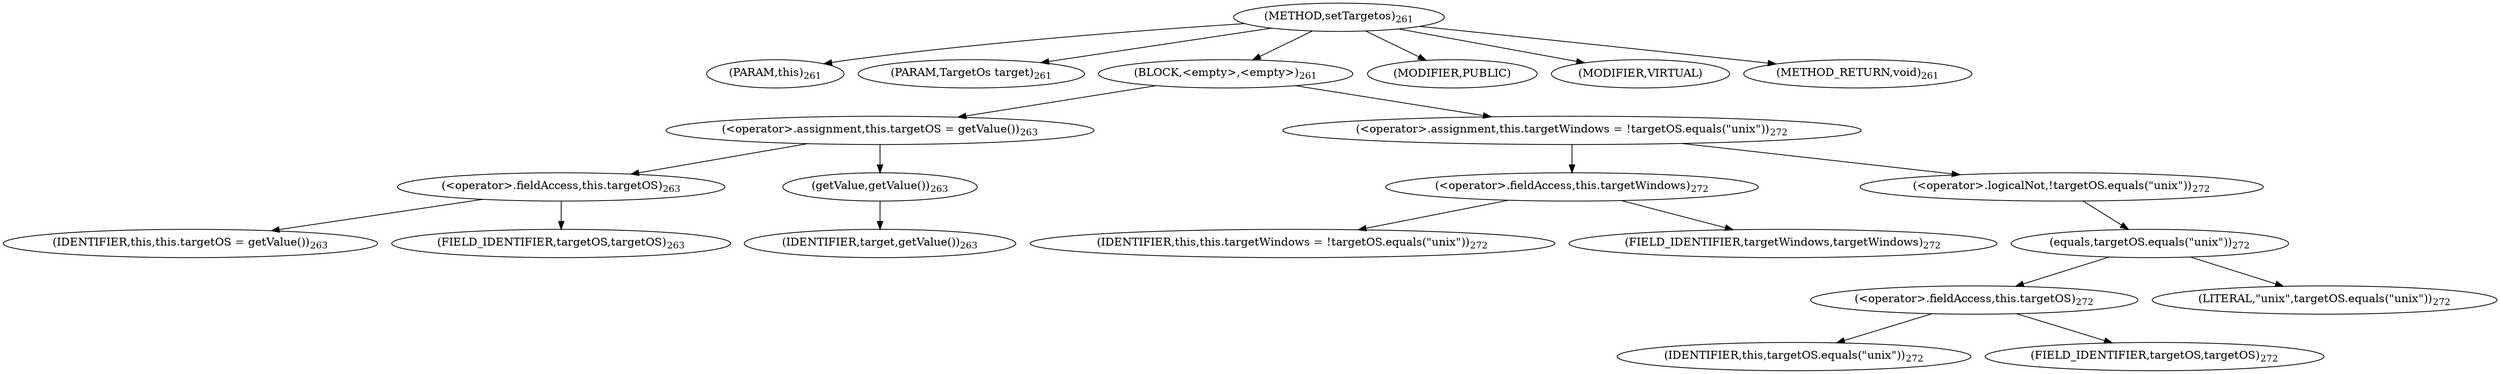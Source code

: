 digraph "setTargetos" {  
"374" [label = <(METHOD,setTargetos)<SUB>261</SUB>> ]
"375" [label = <(PARAM,this)<SUB>261</SUB>> ]
"376" [label = <(PARAM,TargetOs target)<SUB>261</SUB>> ]
"377" [label = <(BLOCK,&lt;empty&gt;,&lt;empty&gt;)<SUB>261</SUB>> ]
"378" [label = <(&lt;operator&gt;.assignment,this.targetOS = getValue())<SUB>263</SUB>> ]
"379" [label = <(&lt;operator&gt;.fieldAccess,this.targetOS)<SUB>263</SUB>> ]
"380" [label = <(IDENTIFIER,this,this.targetOS = getValue())<SUB>263</SUB>> ]
"381" [label = <(FIELD_IDENTIFIER,targetOS,targetOS)<SUB>263</SUB>> ]
"382" [label = <(getValue,getValue())<SUB>263</SUB>> ]
"383" [label = <(IDENTIFIER,target,getValue())<SUB>263</SUB>> ]
"384" [label = <(&lt;operator&gt;.assignment,this.targetWindows = !targetOS.equals(&quot;unix&quot;))<SUB>272</SUB>> ]
"385" [label = <(&lt;operator&gt;.fieldAccess,this.targetWindows)<SUB>272</SUB>> ]
"386" [label = <(IDENTIFIER,this,this.targetWindows = !targetOS.equals(&quot;unix&quot;))<SUB>272</SUB>> ]
"387" [label = <(FIELD_IDENTIFIER,targetWindows,targetWindows)<SUB>272</SUB>> ]
"388" [label = <(&lt;operator&gt;.logicalNot,!targetOS.equals(&quot;unix&quot;))<SUB>272</SUB>> ]
"389" [label = <(equals,targetOS.equals(&quot;unix&quot;))<SUB>272</SUB>> ]
"390" [label = <(&lt;operator&gt;.fieldAccess,this.targetOS)<SUB>272</SUB>> ]
"391" [label = <(IDENTIFIER,this,targetOS.equals(&quot;unix&quot;))<SUB>272</SUB>> ]
"392" [label = <(FIELD_IDENTIFIER,targetOS,targetOS)<SUB>272</SUB>> ]
"393" [label = <(LITERAL,&quot;unix&quot;,targetOS.equals(&quot;unix&quot;))<SUB>272</SUB>> ]
"394" [label = <(MODIFIER,PUBLIC)> ]
"395" [label = <(MODIFIER,VIRTUAL)> ]
"396" [label = <(METHOD_RETURN,void)<SUB>261</SUB>> ]
  "374" -> "375" 
  "374" -> "376" 
  "374" -> "377" 
  "374" -> "394" 
  "374" -> "395" 
  "374" -> "396" 
  "377" -> "378" 
  "377" -> "384" 
  "378" -> "379" 
  "378" -> "382" 
  "379" -> "380" 
  "379" -> "381" 
  "382" -> "383" 
  "384" -> "385" 
  "384" -> "388" 
  "385" -> "386" 
  "385" -> "387" 
  "388" -> "389" 
  "389" -> "390" 
  "389" -> "393" 
  "390" -> "391" 
  "390" -> "392" 
}
